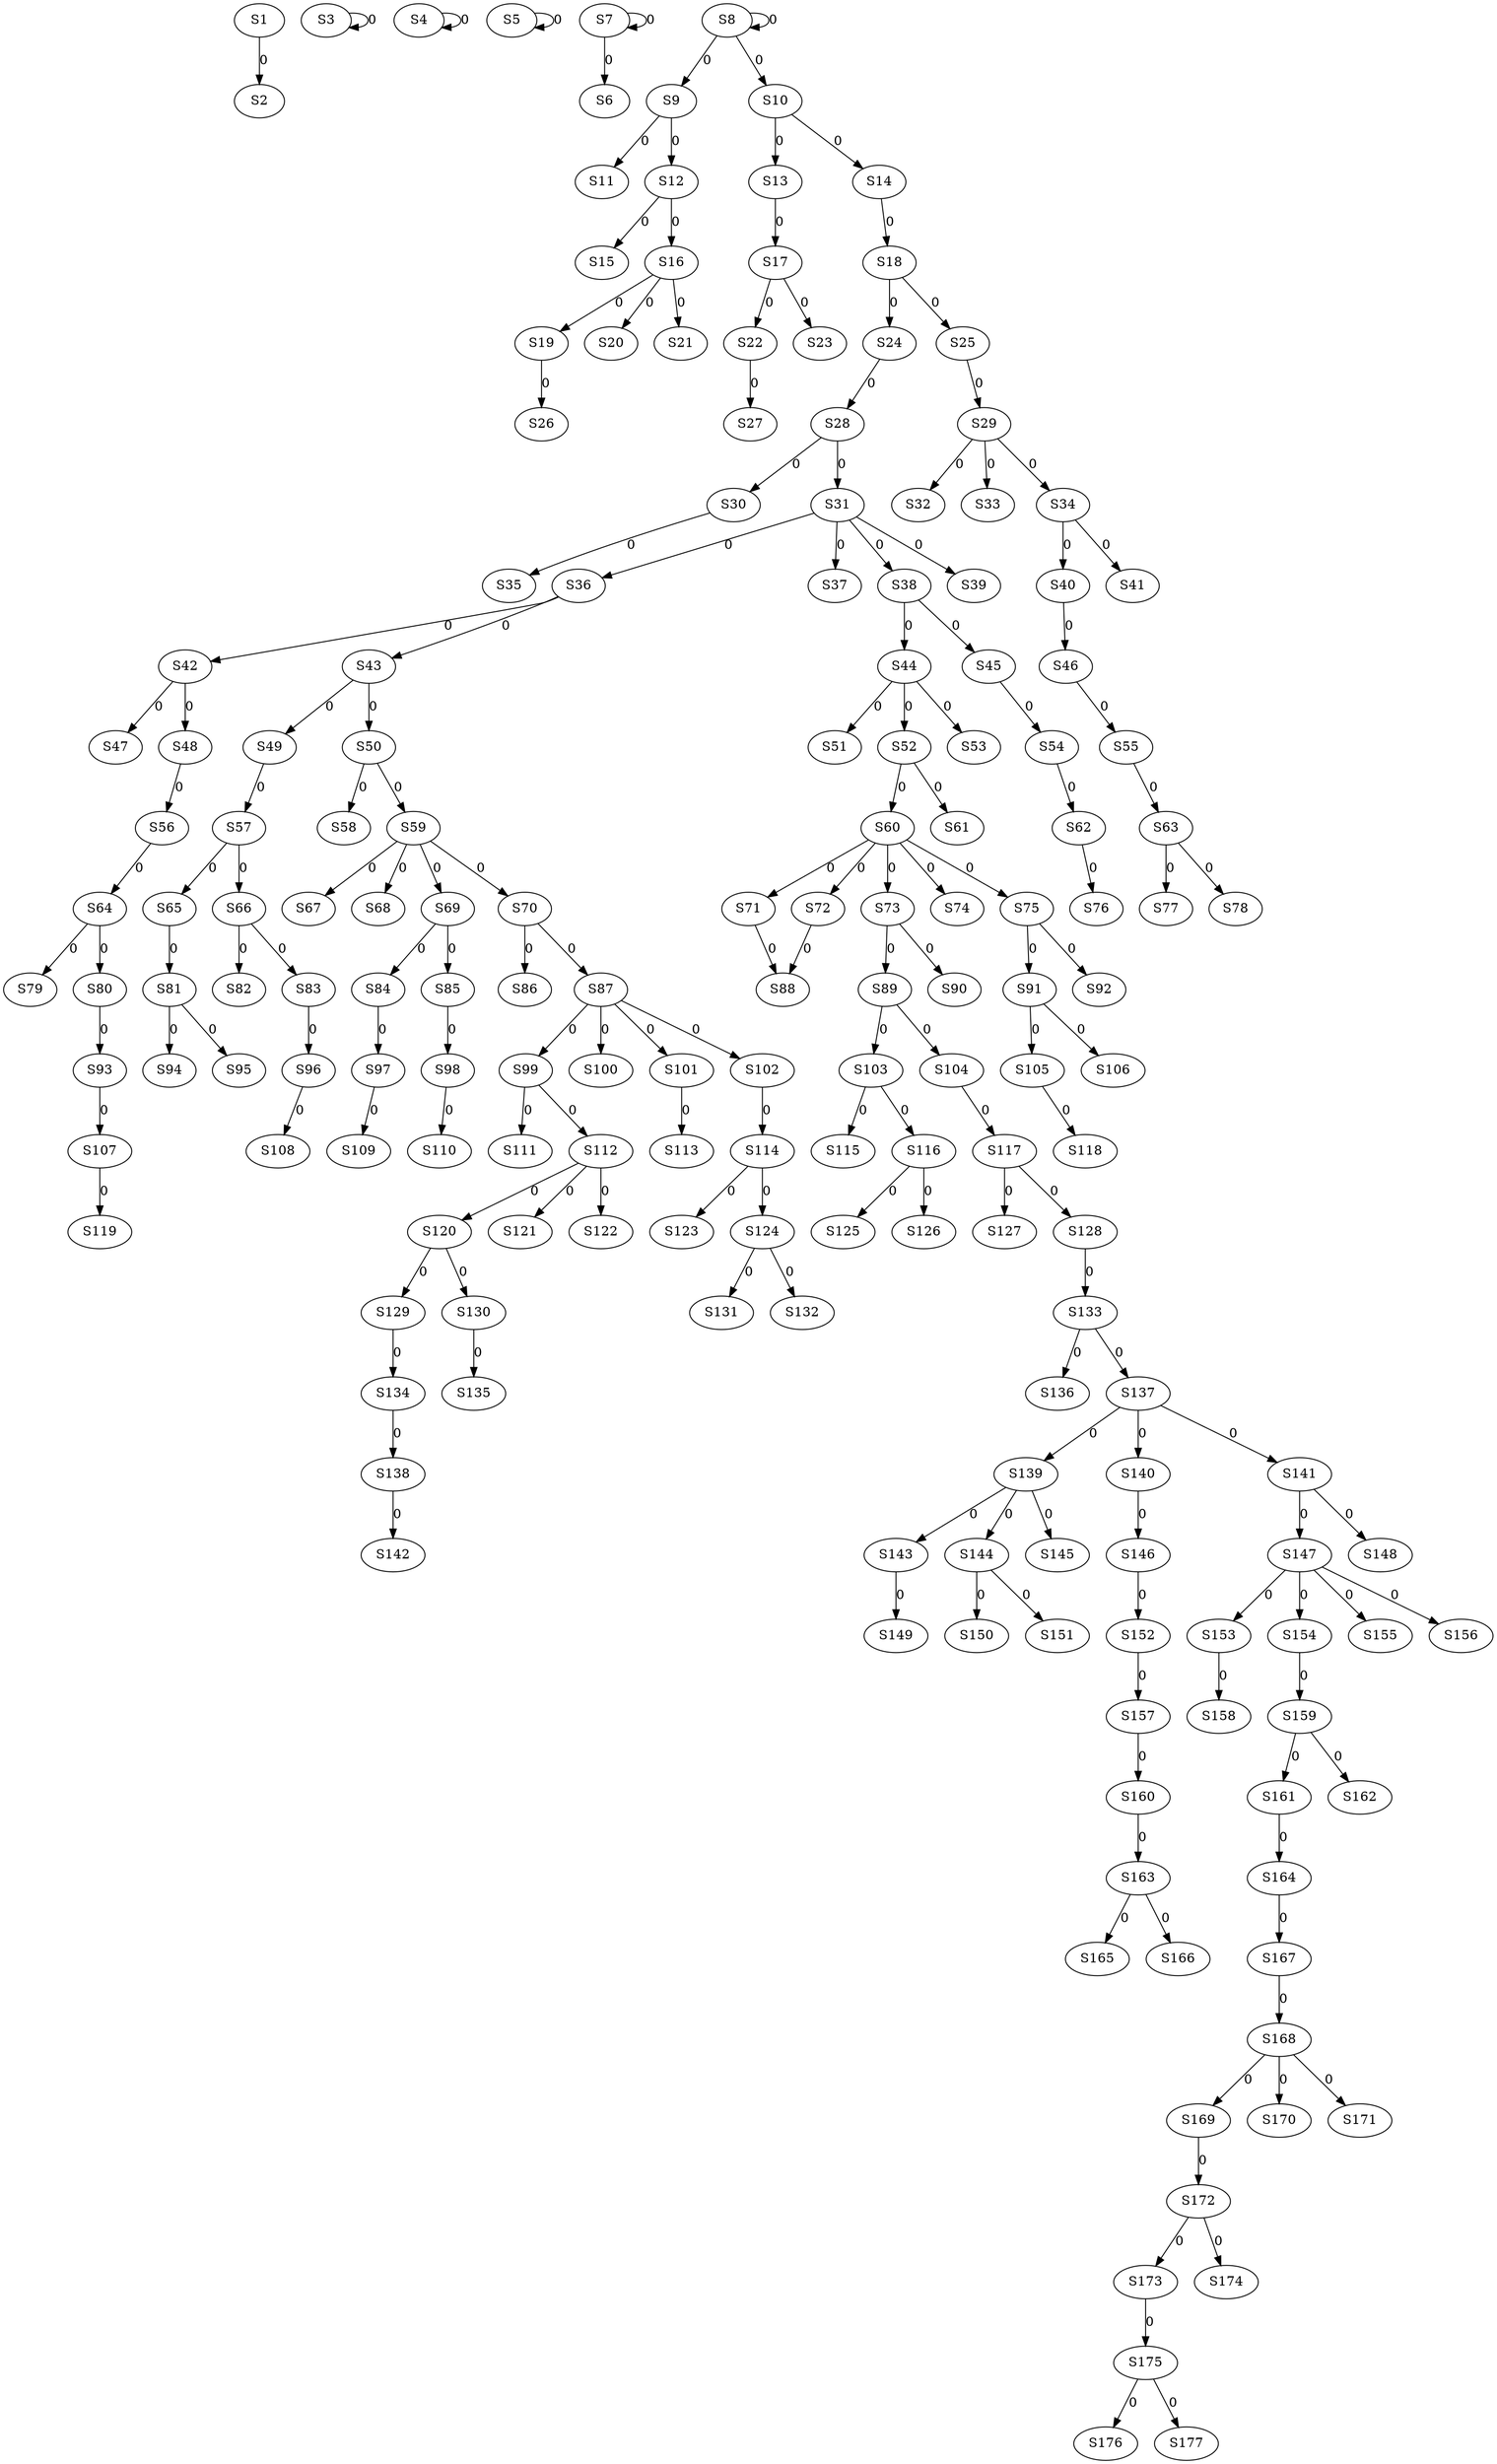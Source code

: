 strict digraph {
	S1 -> S2 [ label = 0 ];
	S3 -> S3 [ label = 0 ];
	S4 -> S4 [ label = 0 ];
	S5 -> S5 [ label = 0 ];
	S7 -> S6 [ label = 0 ];
	S7 -> S7 [ label = 0 ];
	S8 -> S8 [ label = 0 ];
	S8 -> S9 [ label = 0 ];
	S8 -> S10 [ label = 0 ];
	S9 -> S11 [ label = 0 ];
	S9 -> S12 [ label = 0 ];
	S10 -> S13 [ label = 0 ];
	S10 -> S14 [ label = 0 ];
	S12 -> S15 [ label = 0 ];
	S12 -> S16 [ label = 0 ];
	S13 -> S17 [ label = 0 ];
	S14 -> S18 [ label = 0 ];
	S16 -> S19 [ label = 0 ];
	S16 -> S20 [ label = 0 ];
	S16 -> S21 [ label = 0 ];
	S17 -> S22 [ label = 0 ];
	S17 -> S23 [ label = 0 ];
	S18 -> S24 [ label = 0 ];
	S18 -> S25 [ label = 0 ];
	S19 -> S26 [ label = 0 ];
	S22 -> S27 [ label = 0 ];
	S24 -> S28 [ label = 0 ];
	S25 -> S29 [ label = 0 ];
	S28 -> S30 [ label = 0 ];
	S28 -> S31 [ label = 0 ];
	S29 -> S32 [ label = 0 ];
	S29 -> S33 [ label = 0 ];
	S29 -> S34 [ label = 0 ];
	S30 -> S35 [ label = 0 ];
	S31 -> S36 [ label = 0 ];
	S31 -> S37 [ label = 0 ];
	S31 -> S38 [ label = 0 ];
	S31 -> S39 [ label = 0 ];
	S34 -> S40 [ label = 0 ];
	S34 -> S41 [ label = 0 ];
	S36 -> S42 [ label = 0 ];
	S36 -> S43 [ label = 0 ];
	S38 -> S44 [ label = 0 ];
	S38 -> S45 [ label = 0 ];
	S40 -> S46 [ label = 0 ];
	S42 -> S47 [ label = 0 ];
	S42 -> S48 [ label = 0 ];
	S43 -> S49 [ label = 0 ];
	S43 -> S50 [ label = 0 ];
	S44 -> S51 [ label = 0 ];
	S44 -> S52 [ label = 0 ];
	S44 -> S53 [ label = 0 ];
	S45 -> S54 [ label = 0 ];
	S46 -> S55 [ label = 0 ];
	S48 -> S56 [ label = 0 ];
	S49 -> S57 [ label = 0 ];
	S50 -> S58 [ label = 0 ];
	S50 -> S59 [ label = 0 ];
	S52 -> S60 [ label = 0 ];
	S52 -> S61 [ label = 0 ];
	S54 -> S62 [ label = 0 ];
	S55 -> S63 [ label = 0 ];
	S56 -> S64 [ label = 0 ];
	S57 -> S65 [ label = 0 ];
	S57 -> S66 [ label = 0 ];
	S59 -> S67 [ label = 0 ];
	S59 -> S68 [ label = 0 ];
	S59 -> S69 [ label = 0 ];
	S59 -> S70 [ label = 0 ];
	S60 -> S71 [ label = 0 ];
	S60 -> S72 [ label = 0 ];
	S60 -> S73 [ label = 0 ];
	S60 -> S74 [ label = 0 ];
	S60 -> S75 [ label = 0 ];
	S62 -> S76 [ label = 0 ];
	S63 -> S77 [ label = 0 ];
	S63 -> S78 [ label = 0 ];
	S64 -> S79 [ label = 0 ];
	S64 -> S80 [ label = 0 ];
	S65 -> S81 [ label = 0 ];
	S66 -> S82 [ label = 0 ];
	S66 -> S83 [ label = 0 ];
	S69 -> S84 [ label = 0 ];
	S69 -> S85 [ label = 0 ];
	S70 -> S86 [ label = 0 ];
	S70 -> S87 [ label = 0 ];
	S72 -> S88 [ label = 0 ];
	S73 -> S89 [ label = 0 ];
	S73 -> S90 [ label = 0 ];
	S75 -> S91 [ label = 0 ];
	S75 -> S92 [ label = 0 ];
	S80 -> S93 [ label = 0 ];
	S81 -> S94 [ label = 0 ];
	S81 -> S95 [ label = 0 ];
	S83 -> S96 [ label = 0 ];
	S84 -> S97 [ label = 0 ];
	S85 -> S98 [ label = 0 ];
	S87 -> S99 [ label = 0 ];
	S87 -> S100 [ label = 0 ];
	S87 -> S101 [ label = 0 ];
	S87 -> S102 [ label = 0 ];
	S89 -> S103 [ label = 0 ];
	S89 -> S104 [ label = 0 ];
	S91 -> S105 [ label = 0 ];
	S91 -> S106 [ label = 0 ];
	S93 -> S107 [ label = 0 ];
	S96 -> S108 [ label = 0 ];
	S97 -> S109 [ label = 0 ];
	S98 -> S110 [ label = 0 ];
	S99 -> S111 [ label = 0 ];
	S99 -> S112 [ label = 0 ];
	S101 -> S113 [ label = 0 ];
	S102 -> S114 [ label = 0 ];
	S103 -> S115 [ label = 0 ];
	S103 -> S116 [ label = 0 ];
	S104 -> S117 [ label = 0 ];
	S105 -> S118 [ label = 0 ];
	S107 -> S119 [ label = 0 ];
	S112 -> S120 [ label = 0 ];
	S112 -> S121 [ label = 0 ];
	S112 -> S122 [ label = 0 ];
	S114 -> S123 [ label = 0 ];
	S114 -> S124 [ label = 0 ];
	S116 -> S125 [ label = 0 ];
	S116 -> S126 [ label = 0 ];
	S117 -> S127 [ label = 0 ];
	S117 -> S128 [ label = 0 ];
	S120 -> S129 [ label = 0 ];
	S120 -> S130 [ label = 0 ];
	S124 -> S131 [ label = 0 ];
	S124 -> S132 [ label = 0 ];
	S128 -> S133 [ label = 0 ];
	S129 -> S134 [ label = 0 ];
	S130 -> S135 [ label = 0 ];
	S133 -> S136 [ label = 0 ];
	S133 -> S137 [ label = 0 ];
	S134 -> S138 [ label = 0 ];
	S137 -> S139 [ label = 0 ];
	S137 -> S140 [ label = 0 ];
	S137 -> S141 [ label = 0 ];
	S138 -> S142 [ label = 0 ];
	S139 -> S143 [ label = 0 ];
	S139 -> S144 [ label = 0 ];
	S139 -> S145 [ label = 0 ];
	S140 -> S146 [ label = 0 ];
	S141 -> S147 [ label = 0 ];
	S141 -> S148 [ label = 0 ];
	S143 -> S149 [ label = 0 ];
	S144 -> S150 [ label = 0 ];
	S144 -> S151 [ label = 0 ];
	S146 -> S152 [ label = 0 ];
	S147 -> S153 [ label = 0 ];
	S147 -> S154 [ label = 0 ];
	S147 -> S155 [ label = 0 ];
	S147 -> S156 [ label = 0 ];
	S152 -> S157 [ label = 0 ];
	S153 -> S158 [ label = 0 ];
	S154 -> S159 [ label = 0 ];
	S157 -> S160 [ label = 0 ];
	S159 -> S161 [ label = 0 ];
	S159 -> S162 [ label = 0 ];
	S160 -> S163 [ label = 0 ];
	S161 -> S164 [ label = 0 ];
	S163 -> S165 [ label = 0 ];
	S163 -> S166 [ label = 0 ];
	S164 -> S167 [ label = 0 ];
	S167 -> S168 [ label = 0 ];
	S168 -> S169 [ label = 0 ];
	S168 -> S170 [ label = 0 ];
	S168 -> S171 [ label = 0 ];
	S169 -> S172 [ label = 0 ];
	S172 -> S173 [ label = 0 ];
	S172 -> S174 [ label = 0 ];
	S173 -> S175 [ label = 0 ];
	S175 -> S176 [ label = 0 ];
	S175 -> S177 [ label = 0 ];
	S71 -> S88 [ label = 0 ];
}
